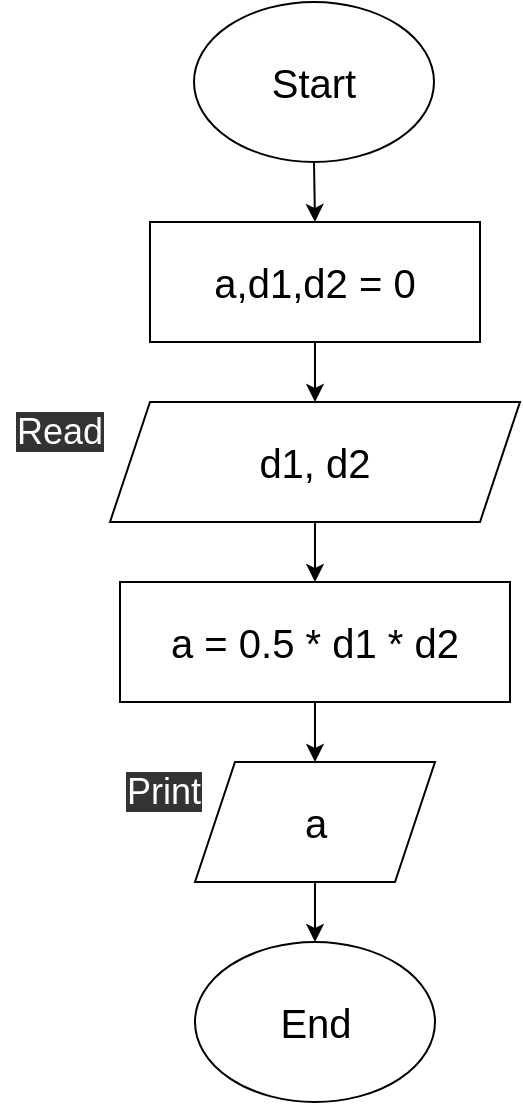 <mxfile version="24.7.8">
  <diagram name="Page-1" id="EmfVFnHi8oGANJ_WBtld">
    <mxGraphModel grid="1" page="1" gridSize="10" guides="1" tooltips="1" connect="1" arrows="1" fold="1" pageScale="1" pageWidth="850" pageHeight="1100" math="0" shadow="0">
      <root>
        <mxCell id="0" />
        <mxCell id="1" parent="0" />
        <mxCell id="wcduEkPctIdjU76-_QG8-3" style="edgeStyle=orthogonalEdgeStyle;rounded=0;orthogonalLoop=1;jettySize=auto;html=1;exitX=0.5;exitY=1;exitDx=0;exitDy=0;entryX=0.5;entryY=0;entryDx=0;entryDy=0;" edge="1" parent="1" source="wcduEkPctIdjU76-_QG8-1" target="wcduEkPctIdjU76-_QG8-2">
          <mxGeometry relative="1" as="geometry" />
        </mxCell>
        <mxCell id="wcduEkPctIdjU76-_QG8-1" value="&lt;font style=&quot;font-size: 20px;&quot;&gt;Start&lt;/font&gt;" style="ellipse;whiteSpace=wrap;html=1;" vertex="1" parent="1">
          <mxGeometry x="365" y="20" width="120" height="80" as="geometry" />
        </mxCell>
        <mxCell id="wcduEkPctIdjU76-_QG8-6" value="" style="edgeStyle=orthogonalEdgeStyle;rounded=0;orthogonalLoop=1;jettySize=auto;html=1;" edge="1" parent="1" source="wcduEkPctIdjU76-_QG8-2" target="wcduEkPctIdjU76-_QG8-5">
          <mxGeometry relative="1" as="geometry" />
        </mxCell>
        <mxCell id="wcduEkPctIdjU76-_QG8-2" value="&lt;font style=&quot;font-size: 20px;&quot;&gt;a,d1,d2 = 0&lt;/font&gt;" style="rounded=0;whiteSpace=wrap;html=1;" vertex="1" parent="1">
          <mxGeometry x="343" y="130" width="165" height="60" as="geometry" />
        </mxCell>
        <mxCell id="wcduEkPctIdjU76-_QG8-8" value="" style="edgeStyle=orthogonalEdgeStyle;rounded=0;orthogonalLoop=1;jettySize=auto;html=1;" edge="1" parent="1" source="wcduEkPctIdjU76-_QG8-5" target="wcduEkPctIdjU76-_QG8-7">
          <mxGeometry relative="1" as="geometry" />
        </mxCell>
        <mxCell id="wcduEkPctIdjU76-_QG8-5" value="&lt;span style=&quot;font-size: 20px;&quot;&gt;d1, d2&lt;/span&gt;" style="shape=parallelogram;perimeter=parallelogramPerimeter;whiteSpace=wrap;html=1;fixedSize=1;rounded=0;" vertex="1" parent="1">
          <mxGeometry x="323" y="220" width="205" height="60" as="geometry" />
        </mxCell>
        <mxCell id="wcduEkPctIdjU76-_QG8-12" value="" style="edgeStyle=orthogonalEdgeStyle;rounded=0;orthogonalLoop=1;jettySize=auto;html=1;" edge="1" parent="1" source="wcduEkPctIdjU76-_QG8-7" target="wcduEkPctIdjU76-_QG8-11">
          <mxGeometry relative="1" as="geometry" />
        </mxCell>
        <mxCell id="wcduEkPctIdjU76-_QG8-7" value="&lt;span style=&quot;font-size: 20px;&quot;&gt;a = 0.5 * d1 * d2&lt;/span&gt;" style="whiteSpace=wrap;html=1;rounded=0;" vertex="1" parent="1">
          <mxGeometry x="328" y="310" width="195" height="60" as="geometry" />
        </mxCell>
        <mxCell id="wcduEkPctIdjU76-_QG8-18" style="edgeStyle=orthogonalEdgeStyle;rounded=0;orthogonalLoop=1;jettySize=auto;html=1;exitX=0.5;exitY=1;exitDx=0;exitDy=0;entryX=0.5;entryY=0;entryDx=0;entryDy=0;" edge="1" parent="1" source="wcduEkPctIdjU76-_QG8-11" target="wcduEkPctIdjU76-_QG8-17">
          <mxGeometry relative="1" as="geometry" />
        </mxCell>
        <mxCell id="wcduEkPctIdjU76-_QG8-11" value="&lt;font style=&quot;font-size: 20px;&quot;&gt;a&lt;/font&gt;" style="shape=parallelogram;perimeter=parallelogramPerimeter;whiteSpace=wrap;html=1;fixedSize=1;rounded=0;" vertex="1" parent="1">
          <mxGeometry x="365.5" y="400" width="120" height="60" as="geometry" />
        </mxCell>
        <mxCell id="wcduEkPctIdjU76-_QG8-17" value="&lt;font style=&quot;font-size: 20px;&quot;&gt;End&lt;/font&gt;" style="ellipse;whiteSpace=wrap;html=1;" vertex="1" parent="1">
          <mxGeometry x="365.5" y="490" width="120" height="80" as="geometry" />
        </mxCell>
        <mxCell id="wcduEkPctIdjU76-_QG8-19" value="&lt;font color=&quot;#ffffff&quot; style=&quot;background-color: rgb(51, 51, 51); font-size: 18px;&quot;&gt;Print&lt;/font&gt;" style="text;html=1;align=center;verticalAlign=middle;whiteSpace=wrap;rounded=0;" vertex="1" parent="1">
          <mxGeometry x="320" y="400" width="60" height="30" as="geometry" />
        </mxCell>
        <mxCell id="wcduEkPctIdjU76-_QG8-20" value="&lt;font color=&quot;#ffffff&quot; style=&quot;background-color: rgb(51, 51, 51); font-size: 18px;&quot;&gt;Read&lt;/font&gt;" style="text;html=1;align=center;verticalAlign=middle;whiteSpace=wrap;rounded=0;" vertex="1" parent="1">
          <mxGeometry x="268" y="220" width="60" height="30" as="geometry" />
        </mxCell>
      </root>
    </mxGraphModel>
  </diagram>
</mxfile>
